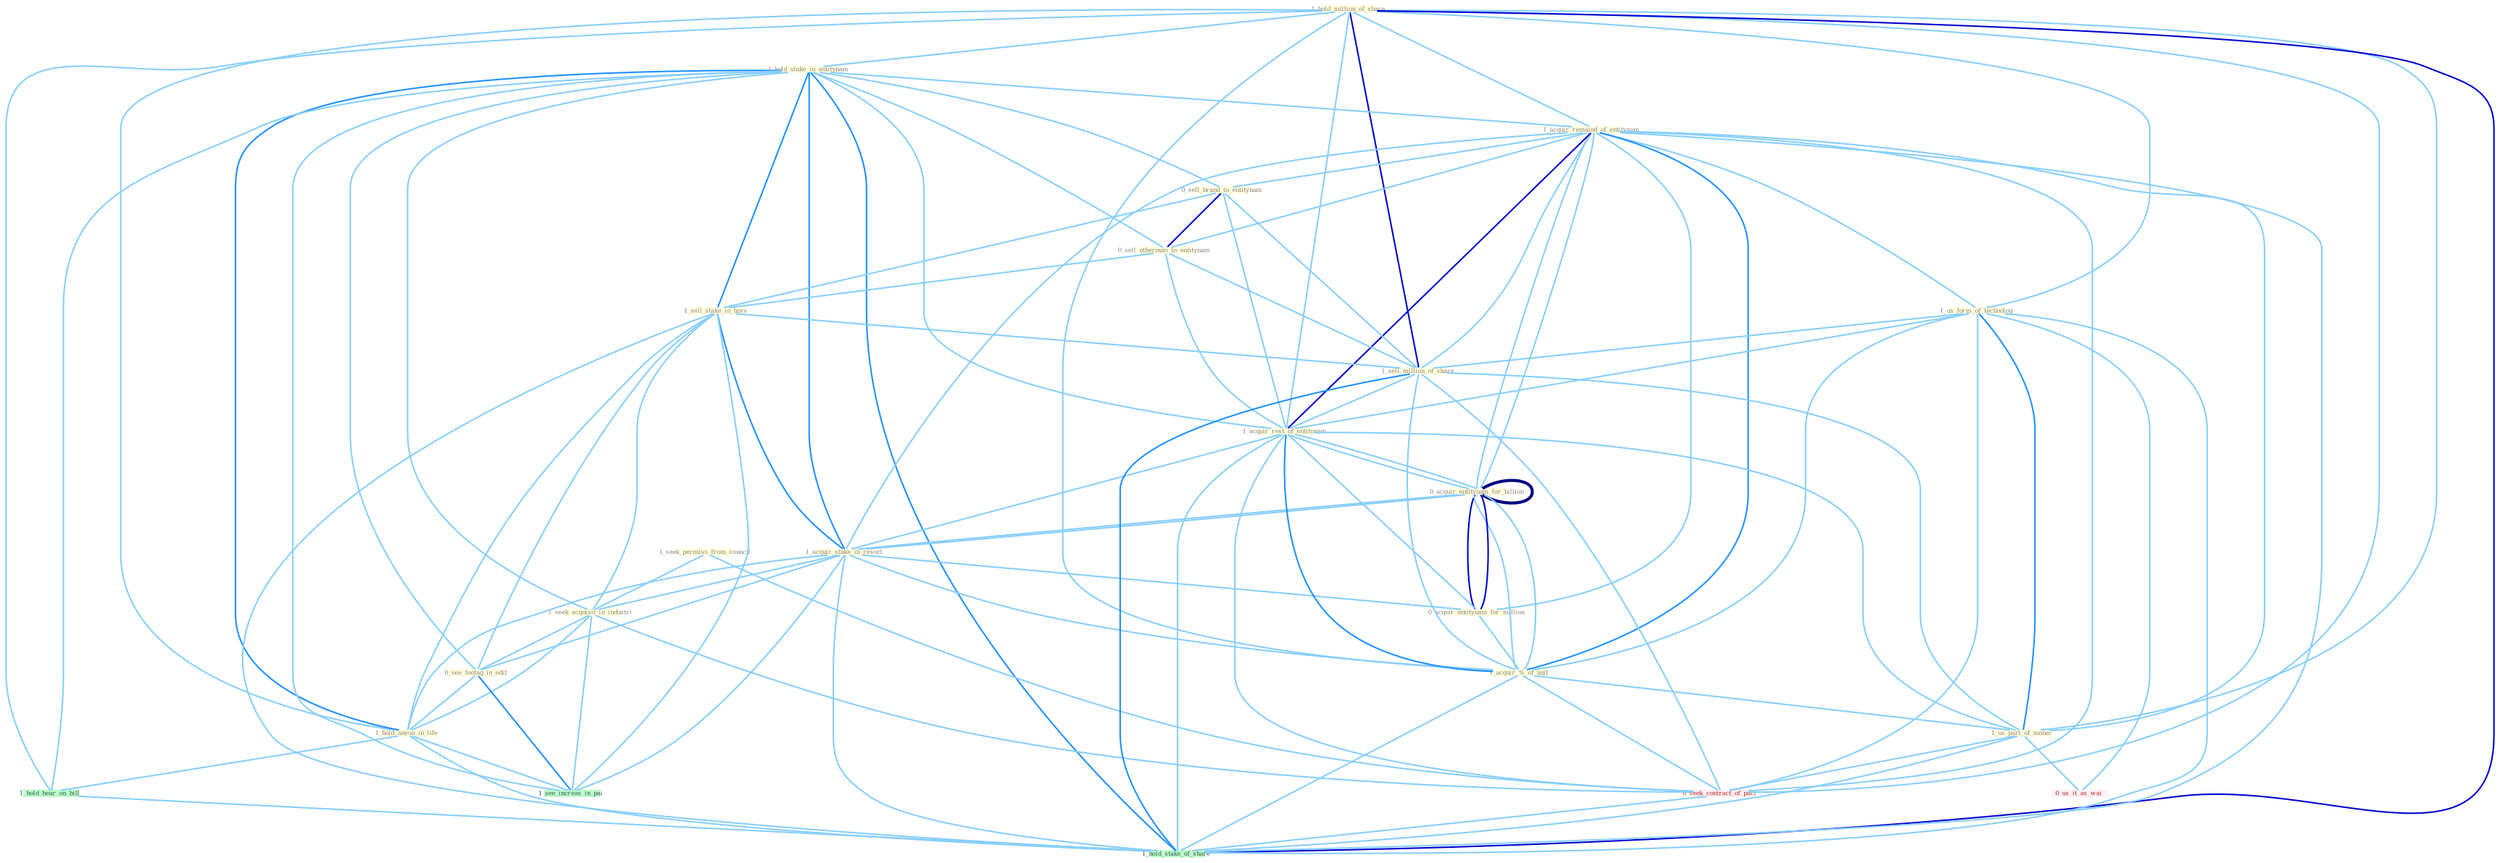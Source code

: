 Graph G{ 
    node
    [shape=polygon,style=filled,width=.5,height=.06,color="#BDFCC9",fixedsize=true,fontsize=4,
    fontcolor="#2f4f4f"];
    {node
    [color="#ffffe0", fontcolor="#8b7d6b"] "1_hold_million_of_share " "1_hold_stake_in_entitynam " "1_acquir_remaind_of_entitynam " "0_sell_brand_to_entitynam " "1_seek_permiss_from_council " "0_acquir_entitynam_for_billion " "1_acquir_stake_in_resort " "0_sell_othernum_to_entitynam " "1_seek_acquisit_in_industri " "1_sell_stake_in_hors " "0_see_footag_in_edit " "1_us_form_of_technolog " "0_acquir_entitynam_for_million " "1_acquir_%_of_unit " "1_us_part_of_monei " "1_sell_million_of_share " "1_hold_anyon_in_life " "1_acquir_rest_of_entitynam "}
{node [color="#fff0f5", fontcolor="#b22222"] "0_seek_contract_of_pact " "0_us_it_as_wai " "0_acquir_entitynam_for_billion "}
edge [color="#B0E2FF"];

	"1_hold_million_of_share " -- "1_hold_stake_in_entitynam " [w="1", color="#87cefa" ];
	"1_hold_million_of_share " -- "1_acquir_remaind_of_entitynam " [w="1", color="#87cefa" ];
	"1_hold_million_of_share " -- "1_us_form_of_technolog " [w="1", color="#87cefa" ];
	"1_hold_million_of_share " -- "1_acquir_%_of_unit " [w="1", color="#87cefa" ];
	"1_hold_million_of_share " -- "1_us_part_of_monei " [w="1", color="#87cefa" ];
	"1_hold_million_of_share " -- "1_sell_million_of_share " [w="3", color="#0000cd" , len=0.6];
	"1_hold_million_of_share " -- "1_hold_anyon_in_life " [w="1", color="#87cefa" ];
	"1_hold_million_of_share " -- "1_acquir_rest_of_entitynam " [w="1", color="#87cefa" ];
	"1_hold_million_of_share " -- "0_seek_contract_of_pact " [w="1", color="#87cefa" ];
	"1_hold_million_of_share " -- "1_hold_hear_on_bill " [w="1", color="#87cefa" ];
	"1_hold_million_of_share " -- "1_hold_stake_of_share " [w="3", color="#0000cd" , len=0.6];
	"1_hold_stake_in_entitynam " -- "1_acquir_remaind_of_entitynam " [w="1", color="#87cefa" ];
	"1_hold_stake_in_entitynam " -- "0_sell_brand_to_entitynam " [w="1", color="#87cefa" ];
	"1_hold_stake_in_entitynam " -- "1_acquir_stake_in_resort " [w="2", color="#1e90ff" , len=0.8];
	"1_hold_stake_in_entitynam " -- "0_sell_othernum_to_entitynam " [w="1", color="#87cefa" ];
	"1_hold_stake_in_entitynam " -- "1_seek_acquisit_in_industri " [w="1", color="#87cefa" ];
	"1_hold_stake_in_entitynam " -- "1_sell_stake_in_hors " [w="2", color="#1e90ff" , len=0.8];
	"1_hold_stake_in_entitynam " -- "0_see_footag_in_edit " [w="1", color="#87cefa" ];
	"1_hold_stake_in_entitynam " -- "1_hold_anyon_in_life " [w="2", color="#1e90ff" , len=0.8];
	"1_hold_stake_in_entitynam " -- "1_acquir_rest_of_entitynam " [w="1", color="#87cefa" ];
	"1_hold_stake_in_entitynam " -- "1_see_increas_in_pai " [w="1", color="#87cefa" ];
	"1_hold_stake_in_entitynam " -- "1_hold_hear_on_bill " [w="1", color="#87cefa" ];
	"1_hold_stake_in_entitynam " -- "1_hold_stake_of_share " [w="2", color="#1e90ff" , len=0.8];
	"1_acquir_remaind_of_entitynam " -- "0_sell_brand_to_entitynam " [w="1", color="#87cefa" ];
	"1_acquir_remaind_of_entitynam " -- "0_acquir_entitynam_for_billion " [w="1", color="#87cefa" ];
	"1_acquir_remaind_of_entitynam " -- "1_acquir_stake_in_resort " [w="1", color="#87cefa" ];
	"1_acquir_remaind_of_entitynam " -- "0_sell_othernum_to_entitynam " [w="1", color="#87cefa" ];
	"1_acquir_remaind_of_entitynam " -- "1_us_form_of_technolog " [w="1", color="#87cefa" ];
	"1_acquir_remaind_of_entitynam " -- "0_acquir_entitynam_for_million " [w="1", color="#87cefa" ];
	"1_acquir_remaind_of_entitynam " -- "1_acquir_%_of_unit " [w="2", color="#1e90ff" , len=0.8];
	"1_acquir_remaind_of_entitynam " -- "1_us_part_of_monei " [w="1", color="#87cefa" ];
	"1_acquir_remaind_of_entitynam " -- "1_sell_million_of_share " [w="1", color="#87cefa" ];
	"1_acquir_remaind_of_entitynam " -- "1_acquir_rest_of_entitynam " [w="3", color="#0000cd" , len=0.6];
	"1_acquir_remaind_of_entitynam " -- "0_seek_contract_of_pact " [w="1", color="#87cefa" ];
	"1_acquir_remaind_of_entitynam " -- "0_acquir_entitynam_for_billion " [w="1", color="#87cefa" ];
	"1_acquir_remaind_of_entitynam " -- "1_hold_stake_of_share " [w="1", color="#87cefa" ];
	"0_sell_brand_to_entitynam " -- "0_sell_othernum_to_entitynam " [w="3", color="#0000cd" , len=0.6];
	"0_sell_brand_to_entitynam " -- "1_sell_stake_in_hors " [w="1", color="#87cefa" ];
	"0_sell_brand_to_entitynam " -- "1_sell_million_of_share " [w="1", color="#87cefa" ];
	"0_sell_brand_to_entitynam " -- "1_acquir_rest_of_entitynam " [w="1", color="#87cefa" ];
	"1_seek_permiss_from_council " -- "1_seek_acquisit_in_industri " [w="1", color="#87cefa" ];
	"1_seek_permiss_from_council " -- "0_seek_contract_of_pact " [w="1", color="#87cefa" ];
	"0_acquir_entitynam_for_billion " -- "1_acquir_stake_in_resort " [w="1", color="#87cefa" ];
	"0_acquir_entitynam_for_billion " -- "0_acquir_entitynam_for_million " [w="3", color="#0000cd" , len=0.6];
	"0_acquir_entitynam_for_billion " -- "1_acquir_%_of_unit " [w="1", color="#87cefa" ];
	"0_acquir_entitynam_for_billion " -- "1_acquir_rest_of_entitynam " [w="1", color="#87cefa" ];
	"0_acquir_entitynam_for_billion " -- "0_acquir_entitynam_for_billion " [w="4", style=bold, color="#000080", len=0.4];
	"1_acquir_stake_in_resort " -- "1_seek_acquisit_in_industri " [w="1", color="#87cefa" ];
	"1_acquir_stake_in_resort " -- "1_sell_stake_in_hors " [w="2", color="#1e90ff" , len=0.8];
	"1_acquir_stake_in_resort " -- "0_see_footag_in_edit " [w="1", color="#87cefa" ];
	"1_acquir_stake_in_resort " -- "0_acquir_entitynam_for_million " [w="1", color="#87cefa" ];
	"1_acquir_stake_in_resort " -- "1_acquir_%_of_unit " [w="1", color="#87cefa" ];
	"1_acquir_stake_in_resort " -- "1_hold_anyon_in_life " [w="1", color="#87cefa" ];
	"1_acquir_stake_in_resort " -- "1_acquir_rest_of_entitynam " [w="1", color="#87cefa" ];
	"1_acquir_stake_in_resort " -- "0_acquir_entitynam_for_billion " [w="1", color="#87cefa" ];
	"1_acquir_stake_in_resort " -- "1_see_increas_in_pai " [w="1", color="#87cefa" ];
	"1_acquir_stake_in_resort " -- "1_hold_stake_of_share " [w="1", color="#87cefa" ];
	"0_sell_othernum_to_entitynam " -- "1_sell_stake_in_hors " [w="1", color="#87cefa" ];
	"0_sell_othernum_to_entitynam " -- "1_sell_million_of_share " [w="1", color="#87cefa" ];
	"0_sell_othernum_to_entitynam " -- "1_acquir_rest_of_entitynam " [w="1", color="#87cefa" ];
	"1_seek_acquisit_in_industri " -- "1_sell_stake_in_hors " [w="1", color="#87cefa" ];
	"1_seek_acquisit_in_industri " -- "0_see_footag_in_edit " [w="1", color="#87cefa" ];
	"1_seek_acquisit_in_industri " -- "1_hold_anyon_in_life " [w="1", color="#87cefa" ];
	"1_seek_acquisit_in_industri " -- "0_seek_contract_of_pact " [w="1", color="#87cefa" ];
	"1_seek_acquisit_in_industri " -- "1_see_increas_in_pai " [w="1", color="#87cefa" ];
	"1_sell_stake_in_hors " -- "0_see_footag_in_edit " [w="1", color="#87cefa" ];
	"1_sell_stake_in_hors " -- "1_sell_million_of_share " [w="1", color="#87cefa" ];
	"1_sell_stake_in_hors " -- "1_hold_anyon_in_life " [w="1", color="#87cefa" ];
	"1_sell_stake_in_hors " -- "1_see_increas_in_pai " [w="1", color="#87cefa" ];
	"1_sell_stake_in_hors " -- "1_hold_stake_of_share " [w="1", color="#87cefa" ];
	"0_see_footag_in_edit " -- "1_hold_anyon_in_life " [w="1", color="#87cefa" ];
	"0_see_footag_in_edit " -- "1_see_increas_in_pai " [w="2", color="#1e90ff" , len=0.8];
	"1_us_form_of_technolog " -- "1_acquir_%_of_unit " [w="1", color="#87cefa" ];
	"1_us_form_of_technolog " -- "1_us_part_of_monei " [w="2", color="#1e90ff" , len=0.8];
	"1_us_form_of_technolog " -- "1_sell_million_of_share " [w="1", color="#87cefa" ];
	"1_us_form_of_technolog " -- "1_acquir_rest_of_entitynam " [w="1", color="#87cefa" ];
	"1_us_form_of_technolog " -- "0_seek_contract_of_pact " [w="1", color="#87cefa" ];
	"1_us_form_of_technolog " -- "0_us_it_as_wai " [w="1", color="#87cefa" ];
	"1_us_form_of_technolog " -- "1_hold_stake_of_share " [w="1", color="#87cefa" ];
	"0_acquir_entitynam_for_million " -- "1_acquir_%_of_unit " [w="1", color="#87cefa" ];
	"0_acquir_entitynam_for_million " -- "1_acquir_rest_of_entitynam " [w="1", color="#87cefa" ];
	"0_acquir_entitynam_for_million " -- "0_acquir_entitynam_for_billion " [w="3", color="#0000cd" , len=0.6];
	"1_acquir_%_of_unit " -- "1_us_part_of_monei " [w="1", color="#87cefa" ];
	"1_acquir_%_of_unit " -- "1_sell_million_of_share " [w="1", color="#87cefa" ];
	"1_acquir_%_of_unit " -- "1_acquir_rest_of_entitynam " [w="2", color="#1e90ff" , len=0.8];
	"1_acquir_%_of_unit " -- "0_seek_contract_of_pact " [w="1", color="#87cefa" ];
	"1_acquir_%_of_unit " -- "0_acquir_entitynam_for_billion " [w="1", color="#87cefa" ];
	"1_acquir_%_of_unit " -- "1_hold_stake_of_share " [w="1", color="#87cefa" ];
	"1_us_part_of_monei " -- "1_sell_million_of_share " [w="1", color="#87cefa" ];
	"1_us_part_of_monei " -- "1_acquir_rest_of_entitynam " [w="1", color="#87cefa" ];
	"1_us_part_of_monei " -- "0_seek_contract_of_pact " [w="1", color="#87cefa" ];
	"1_us_part_of_monei " -- "0_us_it_as_wai " [w="1", color="#87cefa" ];
	"1_us_part_of_monei " -- "1_hold_stake_of_share " [w="1", color="#87cefa" ];
	"1_sell_million_of_share " -- "1_acquir_rest_of_entitynam " [w="1", color="#87cefa" ];
	"1_sell_million_of_share " -- "0_seek_contract_of_pact " [w="1", color="#87cefa" ];
	"1_sell_million_of_share " -- "1_hold_stake_of_share " [w="2", color="#1e90ff" , len=0.8];
	"1_hold_anyon_in_life " -- "1_see_increas_in_pai " [w="1", color="#87cefa" ];
	"1_hold_anyon_in_life " -- "1_hold_hear_on_bill " [w="1", color="#87cefa" ];
	"1_hold_anyon_in_life " -- "1_hold_stake_of_share " [w="1", color="#87cefa" ];
	"1_acquir_rest_of_entitynam " -- "0_seek_contract_of_pact " [w="1", color="#87cefa" ];
	"1_acquir_rest_of_entitynam " -- "0_acquir_entitynam_for_billion " [w="1", color="#87cefa" ];
	"1_acquir_rest_of_entitynam " -- "1_hold_stake_of_share " [w="1", color="#87cefa" ];
	"0_seek_contract_of_pact " -- "1_hold_stake_of_share " [w="1", color="#87cefa" ];
	"1_hold_hear_on_bill " -- "1_hold_stake_of_share " [w="1", color="#87cefa" ];
}